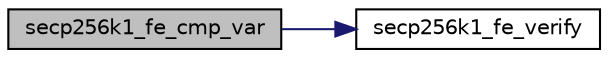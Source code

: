digraph "secp256k1_fe_cmp_var"
{
  edge [fontname="Helvetica",fontsize="10",labelfontname="Helvetica",labelfontsize="10"];
  node [fontname="Helvetica",fontsize="10",shape=record];
  rankdir="LR";
  Node7 [label="secp256k1_fe_cmp_var",height=0.2,width=0.4,color="black", fillcolor="grey75", style="filled", fontcolor="black"];
  Node7 -> Node8 [color="midnightblue",fontsize="10",style="solid",fontname="Helvetica"];
  Node8 [label="secp256k1_fe_verify",height=0.2,width=0.4,color="black", fillcolor="white", style="filled",URL="$d6/dd5/field__5x52__impl_8h.html#a52fb44274d87bef8800379942f4424a1",tooltip="Implements arithmetic modulo FFFFFFFF FFFFFFFF FFFFFFFF FFFFFFFF FFFFFFFF FFFFFFFF FFFFFFFE FFFFFC2F..."];
}
